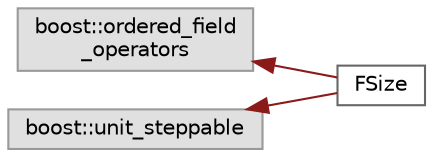 digraph "Graphical Class Hierarchy"
{
 // LATEX_PDF_SIZE
  bgcolor="transparent";
  edge [fontname=Helvetica,fontsize=10,labelfontname=Helvetica,labelfontsize=10];
  node [fontname=Helvetica,fontsize=10,shape=box,height=0.2,width=0.4];
  rankdir="LR";
  Node0 [id="Node000000",label="boost::ordered_field\l_operators",height=0.2,width=0.4,color="grey60", fillcolor="#E0E0E0", style="filled",tooltip=" "];
  Node0 -> Node1 [id="edge55_Node000000_Node000001",dir="back",color="firebrick4",style="solid",tooltip=" "];
  Node1 [id="Node000001",label="FSize",height=0.2,width=0.4,color="grey40", fillcolor="white", style="filled",URL="$classFSize.html",tooltip=" "];
  Node2 [id="Node000002",label="boost::unit_steppable",height=0.2,width=0.4,color="grey60", fillcolor="#E0E0E0", style="filled",tooltip=" "];
  Node2 -> Node1 [id="edge56_Node000002_Node000001",dir="back",color="firebrick4",style="solid",tooltip=" "];
}
